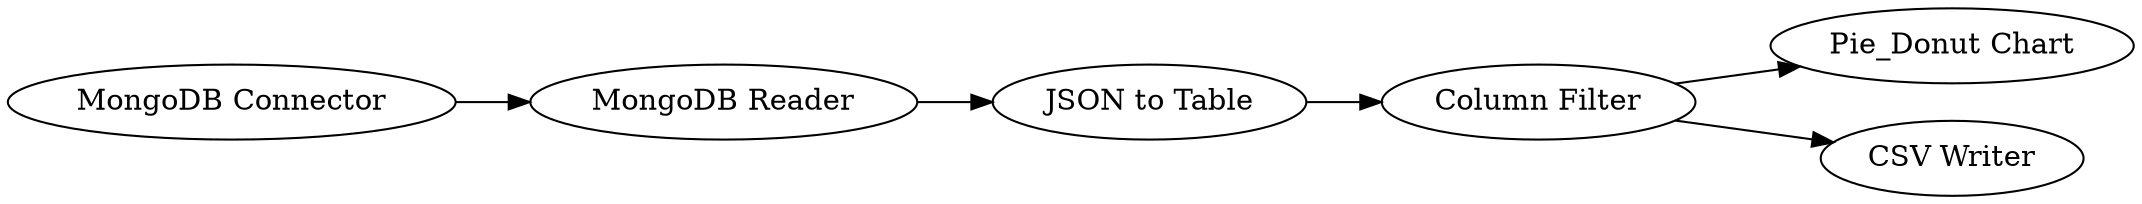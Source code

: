 digraph {
	1 [label="MongoDB Connector"]
	2 [label="MongoDB Reader"]
	3 [label="JSON to Table"]
	4 [label="Column Filter"]
	5 [label="Pie_Donut Chart"]
	6 [label="CSV Writer"]
	1 -> 2
	2 -> 3
	3 -> 4
	4 -> 5
	4 -> 6
	rankdir=LR
}
